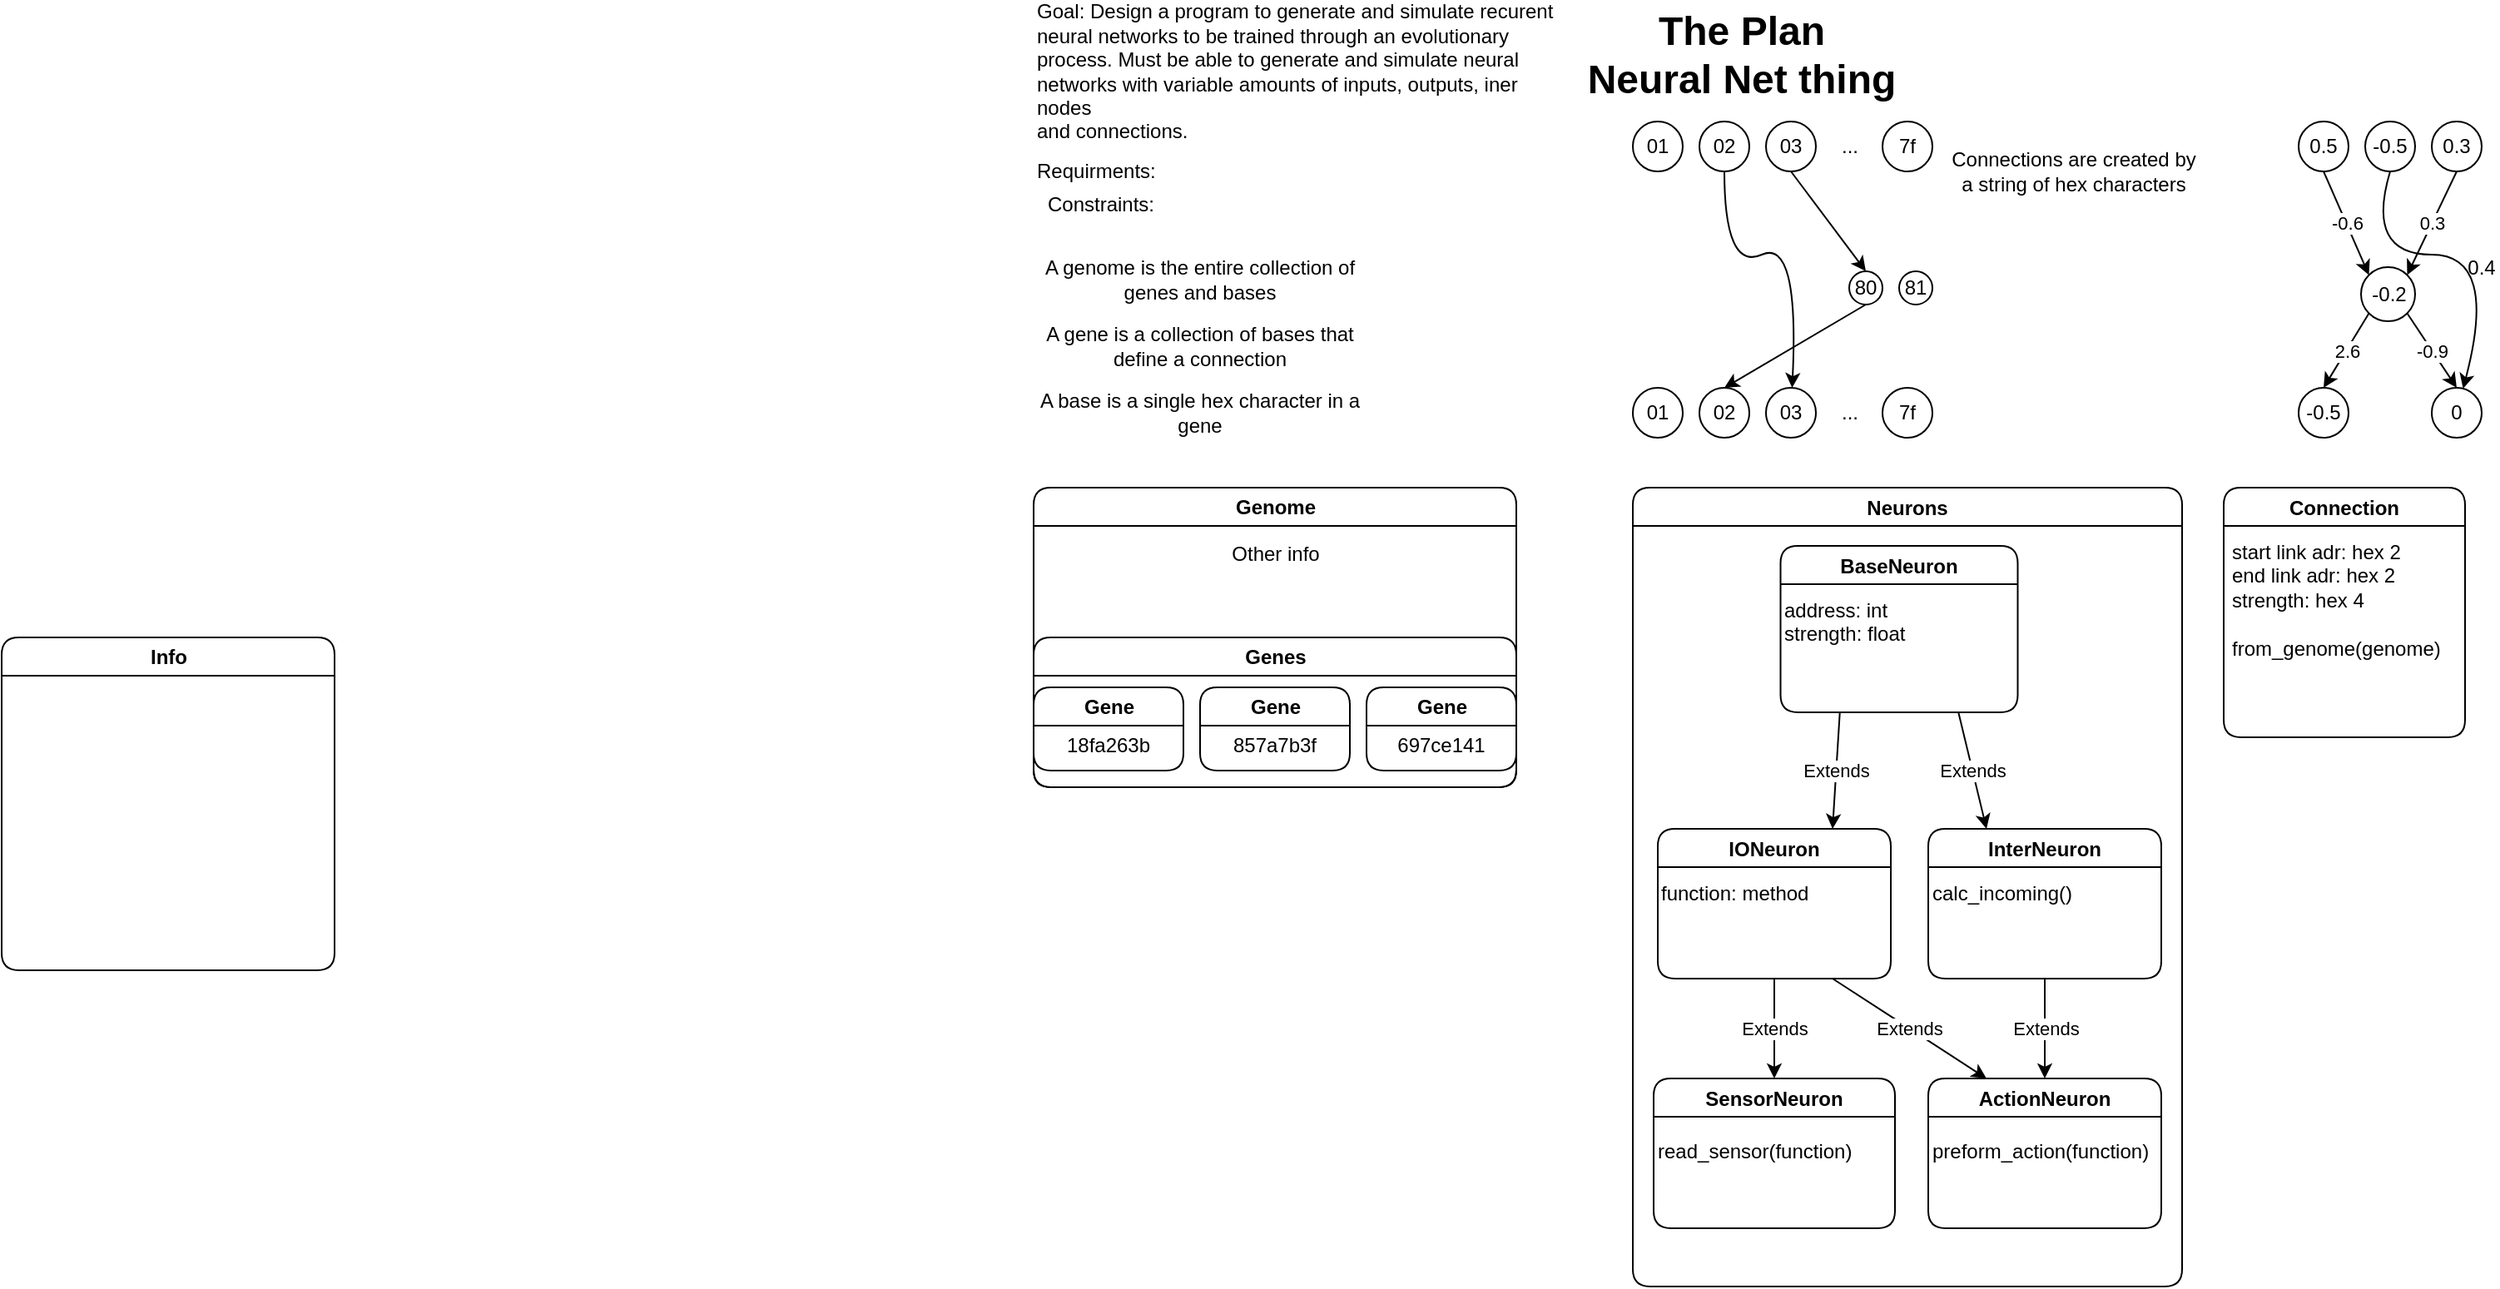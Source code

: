 <mxfile>
    <diagram id="yg7IqM9J5nl_mzUDm_qV" name="Page-1">
        <mxGraphModel dx="1587" dy="545" grid="1" gridSize="10" guides="1" tooltips="1" connect="1" arrows="1" fold="1" page="0" pageScale="1" pageWidth="850" pageHeight="1100" math="0" shadow="0">
            <root>
                <mxCell id="0"/>
                <mxCell id="1" parent="0"/>
                <mxCell id="2" value="The Plan&lt;br&gt;Neural Net thing" style="text;strokeColor=none;fillColor=none;html=1;fontSize=24;fontStyle=1;verticalAlign=middle;align=center;rounded=1;" parent="1" vertex="1">
                    <mxGeometry x="375" y="20" width="100" height="40" as="geometry"/>
                </mxCell>
                <mxCell id="gWObZc9pJvgN-Cl8AsEd-3" value="01" style="ellipse;whiteSpace=wrap;html=1;aspect=fixed;rounded=1;" parent="1" vertex="1">
                    <mxGeometry x="360" y="80" width="30" height="30" as="geometry"/>
                </mxCell>
                <mxCell id="gWObZc9pJvgN-Cl8AsEd-4" value="02" style="ellipse;whiteSpace=wrap;html=1;aspect=fixed;rounded=1;" parent="1" vertex="1">
                    <mxGeometry x="400" y="80" width="30" height="30" as="geometry"/>
                </mxCell>
                <mxCell id="gWObZc9pJvgN-Cl8AsEd-5" value="03" style="ellipse;whiteSpace=wrap;html=1;aspect=fixed;rounded=1;" parent="1" vertex="1">
                    <mxGeometry x="440" y="80" width="30" height="30" as="geometry"/>
                </mxCell>
                <mxCell id="gWObZc9pJvgN-Cl8AsEd-6" value="01" style="ellipse;whiteSpace=wrap;html=1;aspect=fixed;rounded=1;" parent="1" vertex="1">
                    <mxGeometry x="360" y="240" width="30" height="30" as="geometry"/>
                </mxCell>
                <mxCell id="gWObZc9pJvgN-Cl8AsEd-7" value="02" style="ellipse;whiteSpace=wrap;html=1;aspect=fixed;rounded=1;" parent="1" vertex="1">
                    <mxGeometry x="400" y="240" width="30" height="30" as="geometry"/>
                </mxCell>
                <mxCell id="gWObZc9pJvgN-Cl8AsEd-8" value="03" style="ellipse;whiteSpace=wrap;html=1;aspect=fixed;rounded=1;" parent="1" vertex="1">
                    <mxGeometry x="440" y="240" width="30" height="30" as="geometry"/>
                </mxCell>
                <mxCell id="gWObZc9pJvgN-Cl8AsEd-11" value="" style="endArrow=classic;html=1;exitX=0.5;exitY=1;exitDx=0;exitDy=0;rounded=1;curved=1;" parent="1" source="gWObZc9pJvgN-Cl8AsEd-4" target="gWObZc9pJvgN-Cl8AsEd-8" edge="1">
                    <mxGeometry width="50" height="50" relative="1" as="geometry">
                        <mxPoint x="640" y="220" as="sourcePoint"/>
                        <mxPoint x="690" y="170" as="targetPoint"/>
                        <Array as="points">
                            <mxPoint x="415" y="170"/>
                            <mxPoint x="460" y="150"/>
                        </Array>
                    </mxGeometry>
                </mxCell>
                <mxCell id="gWObZc9pJvgN-Cl8AsEd-24" value="Goal: Design a program to generate and simulate recurent neural networks to be trained through an evolutionary process.&amp;nbsp;&lt;span&gt;Must be able to generate and simulate neural&lt;/span&gt;&lt;br&gt;&lt;span&gt;networks with variable amounts of inputs, outputs, iner nodes&lt;/span&gt;&lt;br&gt;&lt;span&gt;and&amp;nbsp;connections.&amp;nbsp;&lt;/span&gt;" style="text;html=1;strokeColor=none;fillColor=none;align=left;verticalAlign=middle;whiteSpace=wrap;rounded=1;" parent="1" vertex="1">
                    <mxGeometry y="30" width="320" height="40" as="geometry"/>
                </mxCell>
                <mxCell id="gWObZc9pJvgN-Cl8AsEd-25" value="80" style="ellipse;whiteSpace=wrap;html=1;aspect=fixed;rounded=1;" parent="1" vertex="1">
                    <mxGeometry x="490" y="170" width="20" height="20" as="geometry"/>
                </mxCell>
                <mxCell id="OubXks9zK13v49aWxOXn-15" value="Requirments: &amp;nbsp;" style="text;html=1;align=left;verticalAlign=middle;resizable=0;points=[];autosize=1;strokeColor=none;fillColor=none;fontSize=12;" parent="1" vertex="1">
                    <mxGeometry y="100" width="90" height="20" as="geometry"/>
                </mxCell>
                <mxCell id="gWObZc9pJvgN-Cl8AsEd-26" value="" style="endArrow=classic;html=1;rounded=1;curved=1;exitX=0.5;exitY=1;exitDx=0;exitDy=0;entryX=0.5;entryY=0;entryDx=0;entryDy=0;" parent="1" source="gWObZc9pJvgN-Cl8AsEd-5" target="gWObZc9pJvgN-Cl8AsEd-25" edge="1">
                    <mxGeometry width="50" height="50" relative="1" as="geometry">
                        <mxPoint x="480" y="220" as="sourcePoint"/>
                        <mxPoint x="530" y="170" as="targetPoint"/>
                    </mxGeometry>
                </mxCell>
                <mxCell id="gWObZc9pJvgN-Cl8AsEd-27" value="" style="endArrow=classic;html=1;rounded=1;curved=1;exitX=0.5;exitY=1;exitDx=0;exitDy=0;entryX=0.5;entryY=0;entryDx=0;entryDy=0;" parent="1" source="gWObZc9pJvgN-Cl8AsEd-25" target="gWObZc9pJvgN-Cl8AsEd-7" edge="1">
                    <mxGeometry width="50" height="50" relative="1" as="geometry">
                        <mxPoint x="480" y="220" as="sourcePoint"/>
                        <mxPoint x="530" y="170" as="targetPoint"/>
                    </mxGeometry>
                </mxCell>
                <mxCell id="gWObZc9pJvgN-Cl8AsEd-29" value="Connections are created by a string of hex characters" style="text;html=1;strokeColor=none;fillColor=none;align=center;verticalAlign=middle;whiteSpace=wrap;rounded=0;" parent="1" vertex="1">
                    <mxGeometry x="550" y="110" width="150" as="geometry"/>
                </mxCell>
                <mxCell id="gWObZc9pJvgN-Cl8AsEd-30" value="Connection" style="swimlane;rounded=1;" parent="1" vertex="1">
                    <mxGeometry x="715" y="300" width="145" height="150" as="geometry"/>
                </mxCell>
                <mxCell id="gWObZc9pJvgN-Cl8AsEd-32" value="start link adr: hex 2&lt;br&gt;end link adr: hex 2&lt;br&gt;strength: hex 4&lt;br&gt;&lt;br&gt;from_genome(genome)" style="text;strokeColor=none;fillColor=none;align=left;verticalAlign=top;rounded=0;whiteSpace=wrap;html=1;" parent="gWObZc9pJvgN-Cl8AsEd-30" vertex="1">
                    <mxGeometry x="2.5" y="25" width="140" height="125" as="geometry"/>
                </mxCell>
                <mxCell id="OubXks9zK13v49aWxOXn-16" value="Constraints:" style="text;html=1;align=center;verticalAlign=middle;resizable=0;points=[];autosize=1;strokeColor=none;fillColor=none;fontSize=12;" parent="1" vertex="1">
                    <mxGeometry y="120" width="80" height="20" as="geometry"/>
                </mxCell>
                <mxCell id="gWObZc9pJvgN-Cl8AsEd-51" value="A genome is the entire collection of genes and bases" style="text;html=1;strokeColor=none;fillColor=none;align=center;verticalAlign=middle;whiteSpace=wrap;rounded=0;" parent="1" vertex="1">
                    <mxGeometry y="160" width="200" height="30" as="geometry"/>
                </mxCell>
                <mxCell id="gWObZc9pJvgN-Cl8AsEd-52" value="A gene is a collection of bases that define a connection" style="text;html=1;strokeColor=none;fillColor=none;align=center;verticalAlign=middle;whiteSpace=wrap;rounded=0;" parent="1" vertex="1">
                    <mxGeometry y="200" width="200" height="30" as="geometry"/>
                </mxCell>
                <mxCell id="gWObZc9pJvgN-Cl8AsEd-53" value="A base is a single hex character in a gene" style="text;html=1;strokeColor=none;fillColor=none;align=center;verticalAlign=middle;whiteSpace=wrap;rounded=0;" parent="1" vertex="1">
                    <mxGeometry y="240" width="200" height="30" as="geometry"/>
                </mxCell>
                <mxCell id="gWObZc9pJvgN-Cl8AsEd-89" value="Genome" style="swimlane;rounded=1;html=1;" parent="1" vertex="1">
                    <mxGeometry y="300" width="290" height="180" as="geometry">
                        <mxRectangle x="90" y="330" width="80" height="23" as="alternateBounds"/>
                    </mxGeometry>
                </mxCell>
                <mxCell id="gWObZc9pJvgN-Cl8AsEd-137" value="Info" style="swimlane;rounded=1;html=1;" parent="gWObZc9pJvgN-Cl8AsEd-89" vertex="1">
                    <mxGeometry x="-620" y="90" width="200" height="200" as="geometry"/>
                </mxCell>
                <mxCell id="OubXks9zK13v49aWxOXn-29" value="Genes" style="swimlane;rounded=1;html=1;" parent="gWObZc9pJvgN-Cl8AsEd-89" vertex="1">
                    <mxGeometry y="90" width="290" height="90" as="geometry">
                        <mxRectangle y="90" width="70" height="23" as="alternateBounds"/>
                    </mxGeometry>
                </mxCell>
                <mxCell id="gWObZc9pJvgN-Cl8AsEd-81" value="Gene" style="swimlane;rounded=1;html=1;" parent="OubXks9zK13v49aWxOXn-29" vertex="1">
                    <mxGeometry y="30" width="90" height="50" as="geometry">
                        <mxRectangle y="30" width="60" height="23" as="alternateBounds"/>
                    </mxGeometry>
                </mxCell>
                <mxCell id="gWObZc9pJvgN-Cl8AsEd-84" value="18fa263b" style="text;html=1;strokeColor=none;fillColor=none;align=center;verticalAlign=middle;whiteSpace=wrap;rounded=0;" parent="gWObZc9pJvgN-Cl8AsEd-81" vertex="1">
                    <mxGeometry y="20" width="90" height="30" as="geometry"/>
                </mxCell>
                <mxCell id="gWObZc9pJvgN-Cl8AsEd-85" value="Gene" style="swimlane;rounded=1;html=1;" parent="OubXks9zK13v49aWxOXn-29" vertex="1">
                    <mxGeometry x="100" y="30" width="90" height="50" as="geometry">
                        <mxRectangle x="100" y="30" width="60" height="23" as="alternateBounds"/>
                    </mxGeometry>
                </mxCell>
                <mxCell id="gWObZc9pJvgN-Cl8AsEd-86" value="857a7b3f" style="text;html=1;strokeColor=none;fillColor=none;align=center;verticalAlign=middle;whiteSpace=wrap;rounded=0;" parent="gWObZc9pJvgN-Cl8AsEd-85" vertex="1">
                    <mxGeometry y="20" width="90" height="30" as="geometry"/>
                </mxCell>
                <mxCell id="gWObZc9pJvgN-Cl8AsEd-87" value="Gene" style="swimlane;rounded=1;html=1;" parent="OubXks9zK13v49aWxOXn-29" vertex="1">
                    <mxGeometry x="200" y="30" width="90" height="50" as="geometry"/>
                </mxCell>
                <mxCell id="gWObZc9pJvgN-Cl8AsEd-88" value="697ce141" style="text;html=1;strokeColor=none;fillColor=none;align=center;verticalAlign=middle;whiteSpace=wrap;rounded=0;" parent="gWObZc9pJvgN-Cl8AsEd-87" vertex="1">
                    <mxGeometry y="20" width="90" height="30" as="geometry"/>
                </mxCell>
                <mxCell id="OubXks9zK13v49aWxOXn-34" value="Other info" style="text;html=1;align=center;verticalAlign=middle;resizable=0;points=[];autosize=1;strokeColor=none;fillColor=none;fontSize=12;" parent="gWObZc9pJvgN-Cl8AsEd-89" vertex="1">
                    <mxGeometry x="110" y="30" width="70" height="20" as="geometry"/>
                </mxCell>
                <mxCell id="gWObZc9pJvgN-Cl8AsEd-90" value="7f" style="ellipse;whiteSpace=wrap;html=1;aspect=fixed;rounded=1;" parent="1" vertex="1">
                    <mxGeometry x="510" y="80" width="30" height="30" as="geometry"/>
                </mxCell>
                <mxCell id="gWObZc9pJvgN-Cl8AsEd-92" value="..." style="text;html=1;align=center;verticalAlign=middle;resizable=0;points=[];autosize=1;strokeColor=none;fillColor=none;" parent="1" vertex="1">
                    <mxGeometry x="475" y="85" width="30" height="20" as="geometry"/>
                </mxCell>
                <mxCell id="gWObZc9pJvgN-Cl8AsEd-98" value="7f" style="ellipse;whiteSpace=wrap;html=1;aspect=fixed;rounded=1;" parent="1" vertex="1">
                    <mxGeometry x="510" y="240" width="30" height="30" as="geometry"/>
                </mxCell>
                <mxCell id="gWObZc9pJvgN-Cl8AsEd-99" value="..." style="text;html=1;align=center;verticalAlign=middle;resizable=0;points=[];autosize=1;strokeColor=none;fillColor=none;" parent="1" vertex="1">
                    <mxGeometry x="475" y="245" width="30" height="20" as="geometry"/>
                </mxCell>
                <mxCell id="gWObZc9pJvgN-Cl8AsEd-100" value="81" style="ellipse;whiteSpace=wrap;html=1;aspect=fixed;rounded=1;" parent="1" vertex="1">
                    <mxGeometry x="520" y="170" width="20" height="20" as="geometry"/>
                </mxCell>
                <mxCell id="gWObZc9pJvgN-Cl8AsEd-111" value="0.5" style="ellipse;whiteSpace=wrap;html=1;aspect=fixed;rounded=1;" parent="1" vertex="1">
                    <mxGeometry x="760" y="80" width="30" height="30" as="geometry"/>
                </mxCell>
                <mxCell id="gWObZc9pJvgN-Cl8AsEd-112" value="-0.5" style="ellipse;whiteSpace=wrap;html=1;aspect=fixed;rounded=1;" parent="1" vertex="1">
                    <mxGeometry x="800" y="80" width="30" height="30" as="geometry"/>
                </mxCell>
                <mxCell id="gWObZc9pJvgN-Cl8AsEd-113" value="0.3" style="ellipse;whiteSpace=wrap;html=1;aspect=fixed;rounded=1;" parent="1" vertex="1">
                    <mxGeometry x="840" y="80" width="30" height="30" as="geometry"/>
                </mxCell>
                <mxCell id="gWObZc9pJvgN-Cl8AsEd-115" value="-0.5" style="ellipse;whiteSpace=wrap;html=1;aspect=fixed;rounded=1;" parent="1" vertex="1">
                    <mxGeometry x="760" y="240" width="30" height="30" as="geometry"/>
                </mxCell>
                <mxCell id="gWObZc9pJvgN-Cl8AsEd-116" value="0" style="ellipse;whiteSpace=wrap;html=1;aspect=fixed;rounded=1;" parent="1" vertex="1">
                    <mxGeometry x="840" y="240" width="30" height="30" as="geometry"/>
                </mxCell>
                <mxCell id="gWObZc9pJvgN-Cl8AsEd-117" value="" style="endArrow=classic;html=1;exitX=0.5;exitY=1;exitDx=0;exitDy=0;rounded=1;curved=1;" parent="1" source="gWObZc9pJvgN-Cl8AsEd-112" target="gWObZc9pJvgN-Cl8AsEd-116" edge="1">
                    <mxGeometry width="50" height="50" relative="1" as="geometry">
                        <mxPoint x="1040" y="220" as="sourcePoint"/>
                        <mxPoint x="1090" y="170" as="targetPoint"/>
                        <Array as="points">
                            <mxPoint x="800" y="160"/>
                            <mxPoint x="880" y="160"/>
                        </Array>
                    </mxGeometry>
                </mxCell>
                <mxCell id="gWObZc9pJvgN-Cl8AsEd-118" value="-0.2" style="ellipse;whiteSpace=wrap;html=1;aspect=fixed;rounded=1;" parent="1" vertex="1">
                    <mxGeometry x="797.5" y="167.5" width="32.5" height="32.5" as="geometry"/>
                </mxCell>
                <mxCell id="gWObZc9pJvgN-Cl8AsEd-126" value="" style="endArrow=classic;html=1;rounded=1;curved=1;entryX=1;entryY=0;entryDx=0;entryDy=0;exitX=0.5;exitY=1;exitDx=0;exitDy=0;" parent="1" source="gWObZc9pJvgN-Cl8AsEd-113" target="gWObZc9pJvgN-Cl8AsEd-118" edge="1">
                    <mxGeometry relative="1" as="geometry">
                        <mxPoint x="930.0" y="70.0" as="sourcePoint"/>
                        <mxPoint x="950.0" y="140.0" as="targetPoint"/>
                    </mxGeometry>
                </mxCell>
                <mxCell id="gWObZc9pJvgN-Cl8AsEd-127" value="0.3" style="edgeLabel;resizable=0;html=1;align=center;verticalAlign=middle;rounded=1;" parent="gWObZc9pJvgN-Cl8AsEd-126" connectable="0" vertex="1">
                    <mxGeometry relative="1" as="geometry"/>
                </mxCell>
                <mxCell id="gWObZc9pJvgN-Cl8AsEd-128" value="" style="endArrow=classic;html=1;rounded=1;curved=1;entryX=0;entryY=0;entryDx=0;entryDy=0;exitX=0.5;exitY=1;exitDx=0;exitDy=0;" parent="1" source="gWObZc9pJvgN-Cl8AsEd-111" target="gWObZc9pJvgN-Cl8AsEd-118" edge="1">
                    <mxGeometry relative="1" as="geometry">
                        <mxPoint x="865" y="120.0" as="sourcePoint"/>
                        <mxPoint x="910" y="180.0" as="targetPoint"/>
                    </mxGeometry>
                </mxCell>
                <mxCell id="gWObZc9pJvgN-Cl8AsEd-129" value="-0.6" style="edgeLabel;resizable=0;html=1;align=center;verticalAlign=middle;rounded=1;" parent="gWObZc9pJvgN-Cl8AsEd-128" connectable="0" vertex="1">
                    <mxGeometry relative="1" as="geometry"/>
                </mxCell>
                <mxCell id="gWObZc9pJvgN-Cl8AsEd-130" value="" style="endArrow=classic;html=1;rounded=1;curved=1;entryX=0.5;entryY=0;entryDx=0;entryDy=0;exitX=1;exitY=1;exitDx=0;exitDy=0;" parent="1" source="gWObZc9pJvgN-Cl8AsEd-118" target="gWObZc9pJvgN-Cl8AsEd-116" edge="1">
                    <mxGeometry relative="1" as="geometry">
                        <mxPoint x="920.0" y="223.54" as="sourcePoint"/>
                        <mxPoint x="1037.929" y="286.469" as="targetPoint"/>
                    </mxGeometry>
                </mxCell>
                <mxCell id="gWObZc9pJvgN-Cl8AsEd-131" value="-0.9" style="edgeLabel;resizable=0;html=1;align=center;verticalAlign=middle;rounded=1;" parent="gWObZc9pJvgN-Cl8AsEd-130" connectable="0" vertex="1">
                    <mxGeometry relative="1" as="geometry"/>
                </mxCell>
                <mxCell id="gWObZc9pJvgN-Cl8AsEd-132" value="" style="endArrow=classic;html=1;rounded=1;curved=1;entryX=0.5;entryY=0;entryDx=0;entryDy=0;exitX=0;exitY=1;exitDx=0;exitDy=0;" parent="1" source="gWObZc9pJvgN-Cl8AsEd-118" target="gWObZc9pJvgN-Cl8AsEd-115" edge="1">
                    <mxGeometry relative="1" as="geometry">
                        <mxPoint x="900" y="190" as="sourcePoint"/>
                        <mxPoint x="865" y="250.0" as="targetPoint"/>
                    </mxGeometry>
                </mxCell>
                <mxCell id="gWObZc9pJvgN-Cl8AsEd-133" value="2.6" style="edgeLabel;resizable=0;html=1;align=center;verticalAlign=middle;rounded=1;" parent="gWObZc9pJvgN-Cl8AsEd-132" connectable="0" vertex="1">
                    <mxGeometry relative="1" as="geometry"/>
                </mxCell>
                <mxCell id="gWObZc9pJvgN-Cl8AsEd-136" value="0.4" style="text;html=1;strokeColor=none;fillColor=none;align=center;verticalAlign=middle;whiteSpace=wrap;rounded=0;" parent="1" vertex="1">
                    <mxGeometry x="860" y="160" width="20" height="15" as="geometry"/>
                </mxCell>
                <mxCell id="OubXks9zK13v49aWxOXn-19" value="Neurons" style="swimlane;rounded=1;" parent="1" vertex="1">
                    <mxGeometry x="360" y="300" width="330" height="480" as="geometry">
                        <mxRectangle x="375" y="300" width="80" height="23" as="alternateBounds"/>
                    </mxGeometry>
                </mxCell>
                <mxCell id="gWObZc9pJvgN-Cl8AsEd-37" value="BaseNeuron" style="swimlane;rounded=1;" parent="OubXks9zK13v49aWxOXn-19" vertex="1">
                    <mxGeometry x="88.75" y="35" width="142.5" height="100" as="geometry"/>
                </mxCell>
                <mxCell id="gWObZc9pJvgN-Cl8AsEd-38" value="address: int&lt;br&gt;strength: float" style="text;strokeColor=none;fillColor=none;align=left;verticalAlign=top;rounded=0;whiteSpace=wrap;html=1;" parent="gWObZc9pJvgN-Cl8AsEd-37" vertex="1">
                    <mxGeometry y="25" width="120" height="45" as="geometry"/>
                </mxCell>
                <mxCell id="gWObZc9pJvgN-Cl8AsEd-39" value="SensorNeuron" style="swimlane;rounded=1;" parent="OubXks9zK13v49aWxOXn-19" vertex="1">
                    <mxGeometry x="12.5" y="355" width="145" height="90" as="geometry"/>
                </mxCell>
                <mxCell id="gWObZc9pJvgN-Cl8AsEd-134" value="read_sensor(function)" style="text;html=1;strokeColor=none;fillColor=none;align=left;verticalAlign=top;whiteSpace=wrap;rounded=0;" parent="gWObZc9pJvgN-Cl8AsEd-39" vertex="1">
                    <mxGeometry y="30" width="140" height="50" as="geometry"/>
                </mxCell>
                <mxCell id="gWObZc9pJvgN-Cl8AsEd-41" value="ActionNeuron" style="swimlane;rounded=1;" parent="OubXks9zK13v49aWxOXn-19" vertex="1">
                    <mxGeometry x="177.5" y="355" width="140" height="90" as="geometry"/>
                </mxCell>
                <mxCell id="gWObZc9pJvgN-Cl8AsEd-135" value="preform_action(function)" style="text;html=1;strokeColor=none;fillColor=none;align=left;verticalAlign=top;whiteSpace=wrap;rounded=0;" parent="gWObZc9pJvgN-Cl8AsEd-41" vertex="1">
                    <mxGeometry y="30" width="140" height="50" as="geometry"/>
                </mxCell>
                <mxCell id="gWObZc9pJvgN-Cl8AsEd-47" value="" style="endArrow=classic;html=1;rounded=1;curved=1;exitX=0.25;exitY=1;exitDx=0;exitDy=0;entryX=0.75;entryY=0;entryDx=0;entryDy=0;" parent="OubXks9zK13v49aWxOXn-19" source="gWObZc9pJvgN-Cl8AsEd-37" target="gWObZc9pJvgN-Cl8AsEd-105" edge="1">
                    <mxGeometry relative="1" as="geometry">
                        <mxPoint x="-17.5" y="165" as="sourcePoint"/>
                        <mxPoint x="122.5" y="195" as="targetPoint"/>
                    </mxGeometry>
                </mxCell>
                <mxCell id="gWObZc9pJvgN-Cl8AsEd-48" value="Extends" style="edgeLabel;resizable=0;html=1;align=center;verticalAlign=middle;rounded=1;" parent="gWObZc9pJvgN-Cl8AsEd-47" connectable="0" vertex="1">
                    <mxGeometry relative="1" as="geometry"/>
                </mxCell>
                <mxCell id="gWObZc9pJvgN-Cl8AsEd-49" value="" style="endArrow=classic;html=1;rounded=1;curved=1;entryX=0.5;entryY=0;entryDx=0;entryDy=0;exitX=0.5;exitY=1;exitDx=0;exitDy=0;" parent="OubXks9zK13v49aWxOXn-19" source="gWObZc9pJvgN-Cl8AsEd-102" target="gWObZc9pJvgN-Cl8AsEd-41" edge="1">
                    <mxGeometry relative="1" as="geometry">
                        <mxPoint x="345" y="185" as="sourcePoint"/>
                        <mxPoint x="355" y="115.0" as="targetPoint"/>
                    </mxGeometry>
                </mxCell>
                <mxCell id="gWObZc9pJvgN-Cl8AsEd-50" value="Extends" style="edgeLabel;resizable=0;html=1;align=center;verticalAlign=middle;rounded=1;" parent="gWObZc9pJvgN-Cl8AsEd-49" connectable="0" vertex="1">
                    <mxGeometry relative="1" as="geometry"/>
                </mxCell>
                <mxCell id="gWObZc9pJvgN-Cl8AsEd-101" value="InterNeuron" style="swimlane;rounded=1;" parent="OubXks9zK13v49aWxOXn-19" vertex="1">
                    <mxGeometry x="177.5" y="205" width="140" height="90" as="geometry"/>
                </mxCell>
                <mxCell id="gWObZc9pJvgN-Cl8AsEd-102" value="calc_incoming()" style="text;strokeColor=none;fillColor=none;align=left;verticalAlign=top;rounded=0;whiteSpace=wrap;html=1;" parent="gWObZc9pJvgN-Cl8AsEd-101" vertex="1">
                    <mxGeometry y="25" width="140" height="65" as="geometry"/>
                </mxCell>
                <mxCell id="gWObZc9pJvgN-Cl8AsEd-103" value="" style="endArrow=classic;html=1;rounded=1;curved=1;entryX=0.25;entryY=0;entryDx=0;entryDy=0;exitX=0.75;exitY=1;exitDx=0;exitDy=0;" parent="OubXks9zK13v49aWxOXn-19" source="gWObZc9pJvgN-Cl8AsEd-37" target="gWObZc9pJvgN-Cl8AsEd-101" edge="1">
                    <mxGeometry relative="1" as="geometry">
                        <mxPoint x="272.5" y="265.0" as="sourcePoint"/>
                        <mxPoint x="222.5" y="335" as="targetPoint"/>
                    </mxGeometry>
                </mxCell>
                <mxCell id="gWObZc9pJvgN-Cl8AsEd-104" value="Extends" style="edgeLabel;resizable=0;html=1;align=center;verticalAlign=middle;rounded=1;" parent="gWObZc9pJvgN-Cl8AsEd-103" connectable="0" vertex="1">
                    <mxGeometry relative="1" as="geometry"/>
                </mxCell>
                <mxCell id="gWObZc9pJvgN-Cl8AsEd-105" value="IONeuron" style="swimlane;rounded=1;" parent="OubXks9zK13v49aWxOXn-19" vertex="1">
                    <mxGeometry x="15" y="205" width="140" height="90" as="geometry"/>
                </mxCell>
                <mxCell id="gWObZc9pJvgN-Cl8AsEd-106" value="function: method" style="text;strokeColor=none;fillColor=none;align=left;verticalAlign=top;rounded=0;whiteSpace=wrap;html=1;" parent="gWObZc9pJvgN-Cl8AsEd-105" vertex="1">
                    <mxGeometry y="25" width="140" height="65" as="geometry"/>
                </mxCell>
                <mxCell id="gWObZc9pJvgN-Cl8AsEd-107" value="" style="endArrow=classic;html=1;rounded=1;curved=1;exitX=0.5;exitY=1;exitDx=0;exitDy=0;entryX=0.5;entryY=0;entryDx=0;entryDy=0;" parent="OubXks9zK13v49aWxOXn-19" source="gWObZc9pJvgN-Cl8AsEd-106" target="gWObZc9pJvgN-Cl8AsEd-39" edge="1">
                    <mxGeometry relative="1" as="geometry">
                        <mxPoint x="47.5" y="215.0" as="sourcePoint"/>
                        <mxPoint x="35.0" y="285.0" as="targetPoint"/>
                    </mxGeometry>
                </mxCell>
                <mxCell id="gWObZc9pJvgN-Cl8AsEd-108" value="Extends" style="edgeLabel;resizable=0;html=1;align=center;verticalAlign=middle;rounded=1;" parent="gWObZc9pJvgN-Cl8AsEd-107" connectable="0" vertex="1">
                    <mxGeometry relative="1" as="geometry"/>
                </mxCell>
                <mxCell id="gWObZc9pJvgN-Cl8AsEd-109" value="" style="endArrow=classic;html=1;rounded=1;curved=1;exitX=0.75;exitY=1;exitDx=0;exitDy=0;entryX=0.25;entryY=0;entryDx=0;entryDy=0;" parent="OubXks9zK13v49aWxOXn-19" source="gWObZc9pJvgN-Cl8AsEd-106" target="gWObZc9pJvgN-Cl8AsEd-41" edge="1">
                    <mxGeometry relative="1" as="geometry">
                        <mxPoint x="177.5" y="235.0" as="sourcePoint"/>
                        <mxPoint x="175.0" y="295" as="targetPoint"/>
                    </mxGeometry>
                </mxCell>
                <mxCell id="gWObZc9pJvgN-Cl8AsEd-110" value="Extends" style="edgeLabel;resizable=0;html=1;align=center;verticalAlign=middle;rounded=1;" parent="gWObZc9pJvgN-Cl8AsEd-109" connectable="0" vertex="1">
                    <mxGeometry relative="1" as="geometry"/>
                </mxCell>
            </root>
        </mxGraphModel>
    </diagram>
</mxfile>